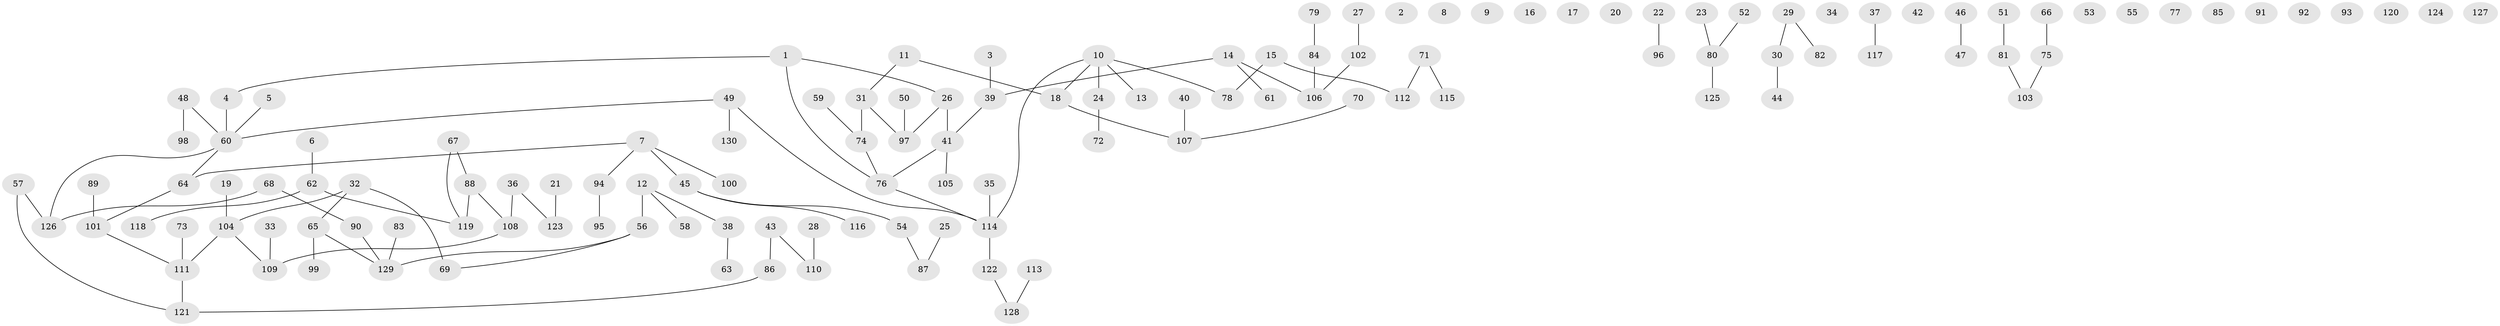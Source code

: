 // coarse degree distribution, {1: 0.4, 3: 0.2, 2: 0.26666666666666666, 4: 0.06666666666666667, 5: 0.03333333333333333, 7: 0.03333333333333333}
// Generated by graph-tools (version 1.1) at 2025/35/03/04/25 23:35:46]
// undirected, 130 vertices, 113 edges
graph export_dot {
  node [color=gray90,style=filled];
  1;
  2;
  3;
  4;
  5;
  6;
  7;
  8;
  9;
  10;
  11;
  12;
  13;
  14;
  15;
  16;
  17;
  18;
  19;
  20;
  21;
  22;
  23;
  24;
  25;
  26;
  27;
  28;
  29;
  30;
  31;
  32;
  33;
  34;
  35;
  36;
  37;
  38;
  39;
  40;
  41;
  42;
  43;
  44;
  45;
  46;
  47;
  48;
  49;
  50;
  51;
  52;
  53;
  54;
  55;
  56;
  57;
  58;
  59;
  60;
  61;
  62;
  63;
  64;
  65;
  66;
  67;
  68;
  69;
  70;
  71;
  72;
  73;
  74;
  75;
  76;
  77;
  78;
  79;
  80;
  81;
  82;
  83;
  84;
  85;
  86;
  87;
  88;
  89;
  90;
  91;
  92;
  93;
  94;
  95;
  96;
  97;
  98;
  99;
  100;
  101;
  102;
  103;
  104;
  105;
  106;
  107;
  108;
  109;
  110;
  111;
  112;
  113;
  114;
  115;
  116;
  117;
  118;
  119;
  120;
  121;
  122;
  123;
  124;
  125;
  126;
  127;
  128;
  129;
  130;
  1 -- 4;
  1 -- 26;
  1 -- 76;
  3 -- 39;
  4 -- 60;
  5 -- 60;
  6 -- 62;
  7 -- 45;
  7 -- 64;
  7 -- 94;
  7 -- 100;
  10 -- 13;
  10 -- 18;
  10 -- 24;
  10 -- 78;
  10 -- 114;
  11 -- 18;
  11 -- 31;
  12 -- 38;
  12 -- 56;
  12 -- 58;
  14 -- 39;
  14 -- 61;
  14 -- 106;
  15 -- 78;
  15 -- 112;
  18 -- 107;
  19 -- 104;
  21 -- 123;
  22 -- 96;
  23 -- 80;
  24 -- 72;
  25 -- 87;
  26 -- 41;
  26 -- 97;
  27 -- 102;
  28 -- 110;
  29 -- 30;
  29 -- 82;
  30 -- 44;
  31 -- 74;
  31 -- 97;
  32 -- 65;
  32 -- 69;
  32 -- 104;
  33 -- 109;
  35 -- 114;
  36 -- 108;
  36 -- 123;
  37 -- 117;
  38 -- 63;
  39 -- 41;
  40 -- 107;
  41 -- 76;
  41 -- 105;
  43 -- 86;
  43 -- 110;
  45 -- 54;
  45 -- 116;
  46 -- 47;
  48 -- 60;
  48 -- 98;
  49 -- 60;
  49 -- 114;
  49 -- 130;
  50 -- 97;
  51 -- 81;
  52 -- 80;
  54 -- 87;
  56 -- 69;
  56 -- 129;
  57 -- 121;
  57 -- 126;
  59 -- 74;
  60 -- 64;
  60 -- 126;
  62 -- 118;
  62 -- 119;
  64 -- 101;
  65 -- 99;
  65 -- 129;
  66 -- 75;
  67 -- 88;
  67 -- 119;
  68 -- 90;
  68 -- 126;
  70 -- 107;
  71 -- 112;
  71 -- 115;
  73 -- 111;
  74 -- 76;
  75 -- 103;
  76 -- 114;
  79 -- 84;
  80 -- 125;
  81 -- 103;
  83 -- 129;
  84 -- 106;
  86 -- 121;
  88 -- 108;
  88 -- 119;
  89 -- 101;
  90 -- 129;
  94 -- 95;
  101 -- 111;
  102 -- 106;
  104 -- 109;
  104 -- 111;
  108 -- 109;
  111 -- 121;
  113 -- 128;
  114 -- 122;
  122 -- 128;
}
